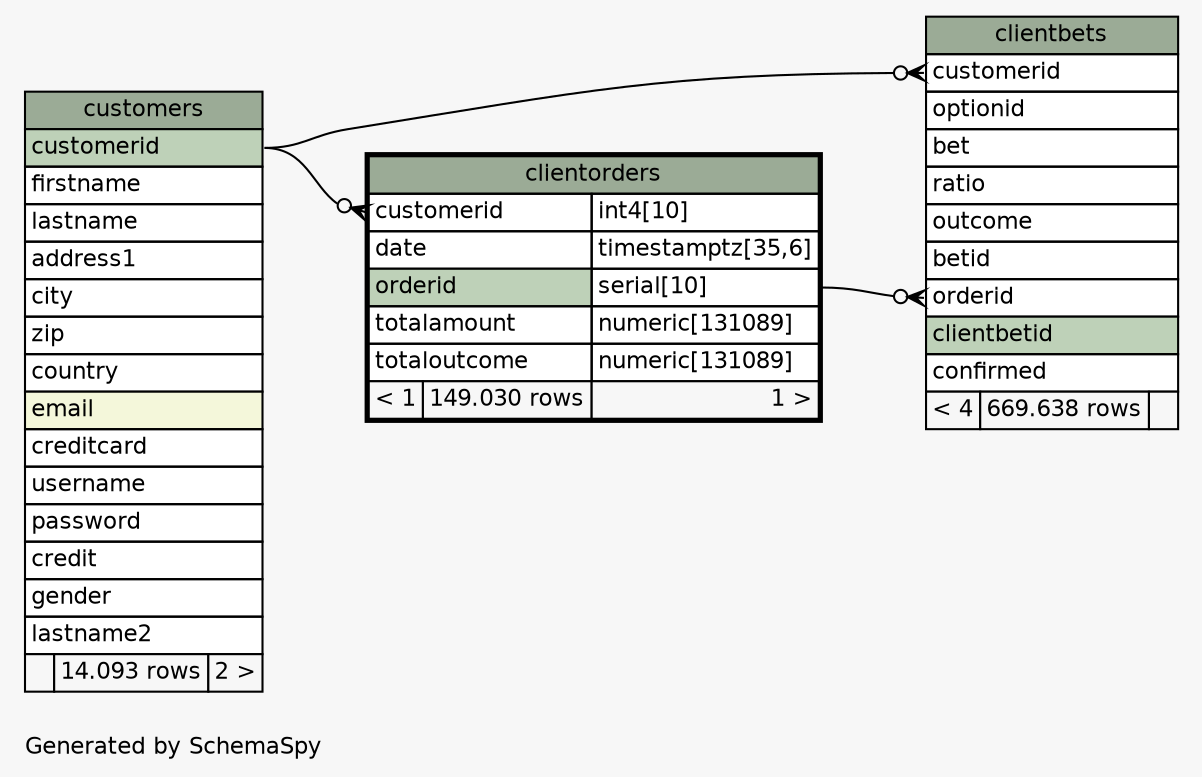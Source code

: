 // dot 2.38.0 on Linux 4.4.0-45-generic
// SchemaSpy rev 590
digraph "oneDegreeRelationshipsDiagram" {
  graph [
    rankdir="RL"
    bgcolor="#f7f7f7"
    label="\nGenerated by SchemaSpy"
    labeljust="l"
    nodesep="0.18"
    ranksep="0.46"
    fontname="Helvetica"
    fontsize="11"
  ];
  node [
    fontname="Helvetica"
    fontsize="11"
    shape="plaintext"
  ];
  edge [
    arrowsize="0.8"
  ];
  "clientbets":"customerid":w -> "customers":"customerid":e [arrowhead=none dir=back arrowtail=crowodot];
  "clientbets":"orderid":w -> "clientorders":"orderid.type":e [arrowhead=none dir=back arrowtail=crowodot];
  "clientorders":"customerid":w -> "customers":"customerid":e [arrowhead=none dir=back arrowtail=crowodot];
  "clientbets" [
    label=<
    <TABLE BORDER="0" CELLBORDER="1" CELLSPACING="0" BGCOLOR="#ffffff">
      <TR><TD COLSPAN="3" BGCOLOR="#9bab96" ALIGN="CENTER">clientbets</TD></TR>
      <TR><TD PORT="customerid" COLSPAN="3" ALIGN="LEFT">customerid</TD></TR>
      <TR><TD PORT="optionid" COLSPAN="3" ALIGN="LEFT">optionid</TD></TR>
      <TR><TD PORT="bet" COLSPAN="3" ALIGN="LEFT">bet</TD></TR>
      <TR><TD PORT="ratio" COLSPAN="3" ALIGN="LEFT">ratio</TD></TR>
      <TR><TD PORT="outcome" COLSPAN="3" ALIGN="LEFT">outcome</TD></TR>
      <TR><TD PORT="betid" COLSPAN="3" ALIGN="LEFT">betid</TD></TR>
      <TR><TD PORT="orderid" COLSPAN="3" ALIGN="LEFT">orderid</TD></TR>
      <TR><TD PORT="clientbetid" COLSPAN="3" BGCOLOR="#bed1b8" ALIGN="LEFT">clientbetid</TD></TR>
      <TR><TD PORT="confirmed" COLSPAN="3" ALIGN="LEFT">confirmed</TD></TR>
      <TR><TD ALIGN="LEFT" BGCOLOR="#f7f7f7">&lt; 4</TD><TD ALIGN="RIGHT" BGCOLOR="#f7f7f7">669.638 rows</TD><TD ALIGN="RIGHT" BGCOLOR="#f7f7f7">  </TD></TR>
    </TABLE>>
    URL="clientbets.html"
    tooltip="clientbets"
  ];
  "clientorders" [
    label=<
    <TABLE BORDER="2" CELLBORDER="1" CELLSPACING="0" BGCOLOR="#ffffff">
      <TR><TD COLSPAN="3" BGCOLOR="#9bab96" ALIGN="CENTER">clientorders</TD></TR>
      <TR><TD PORT="customerid" COLSPAN="2" ALIGN="LEFT">customerid</TD><TD PORT="customerid.type" ALIGN="LEFT">int4[10]</TD></TR>
      <TR><TD PORT="date" COLSPAN="2" ALIGN="LEFT">date</TD><TD PORT="date.type" ALIGN="LEFT">timestamptz[35,6]</TD></TR>
      <TR><TD PORT="orderid" COLSPAN="2" BGCOLOR="#bed1b8" ALIGN="LEFT">orderid</TD><TD PORT="orderid.type" ALIGN="LEFT">serial[10]</TD></TR>
      <TR><TD PORT="totalamount" COLSPAN="2" ALIGN="LEFT">totalamount</TD><TD PORT="totalamount.type" ALIGN="LEFT">numeric[131089]</TD></TR>
      <TR><TD PORT="totaloutcome" COLSPAN="2" ALIGN="LEFT">totaloutcome</TD><TD PORT="totaloutcome.type" ALIGN="LEFT">numeric[131089]</TD></TR>
      <TR><TD ALIGN="LEFT" BGCOLOR="#f7f7f7">&lt; 1</TD><TD ALIGN="RIGHT" BGCOLOR="#f7f7f7">149.030 rows</TD><TD ALIGN="RIGHT" BGCOLOR="#f7f7f7">1 &gt;</TD></TR>
    </TABLE>>
    URL="clientorders.html"
    tooltip="clientorders"
  ];
  "customers" [
    label=<
    <TABLE BORDER="0" CELLBORDER="1" CELLSPACING="0" BGCOLOR="#ffffff">
      <TR><TD COLSPAN="3" BGCOLOR="#9bab96" ALIGN="CENTER">customers</TD></TR>
      <TR><TD PORT="customerid" COLSPAN="3" BGCOLOR="#bed1b8" ALIGN="LEFT">customerid</TD></TR>
      <TR><TD PORT="firstname" COLSPAN="3" ALIGN="LEFT">firstname</TD></TR>
      <TR><TD PORT="lastname" COLSPAN="3" ALIGN="LEFT">lastname</TD></TR>
      <TR><TD PORT="address1" COLSPAN="3" ALIGN="LEFT">address1</TD></TR>
      <TR><TD PORT="city" COLSPAN="3" ALIGN="LEFT">city</TD></TR>
      <TR><TD PORT="zip" COLSPAN="3" ALIGN="LEFT">zip</TD></TR>
      <TR><TD PORT="country" COLSPAN="3" ALIGN="LEFT">country</TD></TR>
      <TR><TD PORT="email" COLSPAN="3" BGCOLOR="#f4f7da" ALIGN="LEFT">email</TD></TR>
      <TR><TD PORT="creditcard" COLSPAN="3" ALIGN="LEFT">creditcard</TD></TR>
      <TR><TD PORT="username" COLSPAN="3" ALIGN="LEFT">username</TD></TR>
      <TR><TD PORT="password" COLSPAN="3" ALIGN="LEFT">password</TD></TR>
      <TR><TD PORT="credit" COLSPAN="3" ALIGN="LEFT">credit</TD></TR>
      <TR><TD PORT="gender" COLSPAN="3" ALIGN="LEFT">gender</TD></TR>
      <TR><TD PORT="lastname2" COLSPAN="3" ALIGN="LEFT">lastname2</TD></TR>
      <TR><TD ALIGN="LEFT" BGCOLOR="#f7f7f7">  </TD><TD ALIGN="RIGHT" BGCOLOR="#f7f7f7">14.093 rows</TD><TD ALIGN="RIGHT" BGCOLOR="#f7f7f7">2 &gt;</TD></TR>
    </TABLE>>
    URL="customers.html"
    tooltip="customers"
  ];
}
